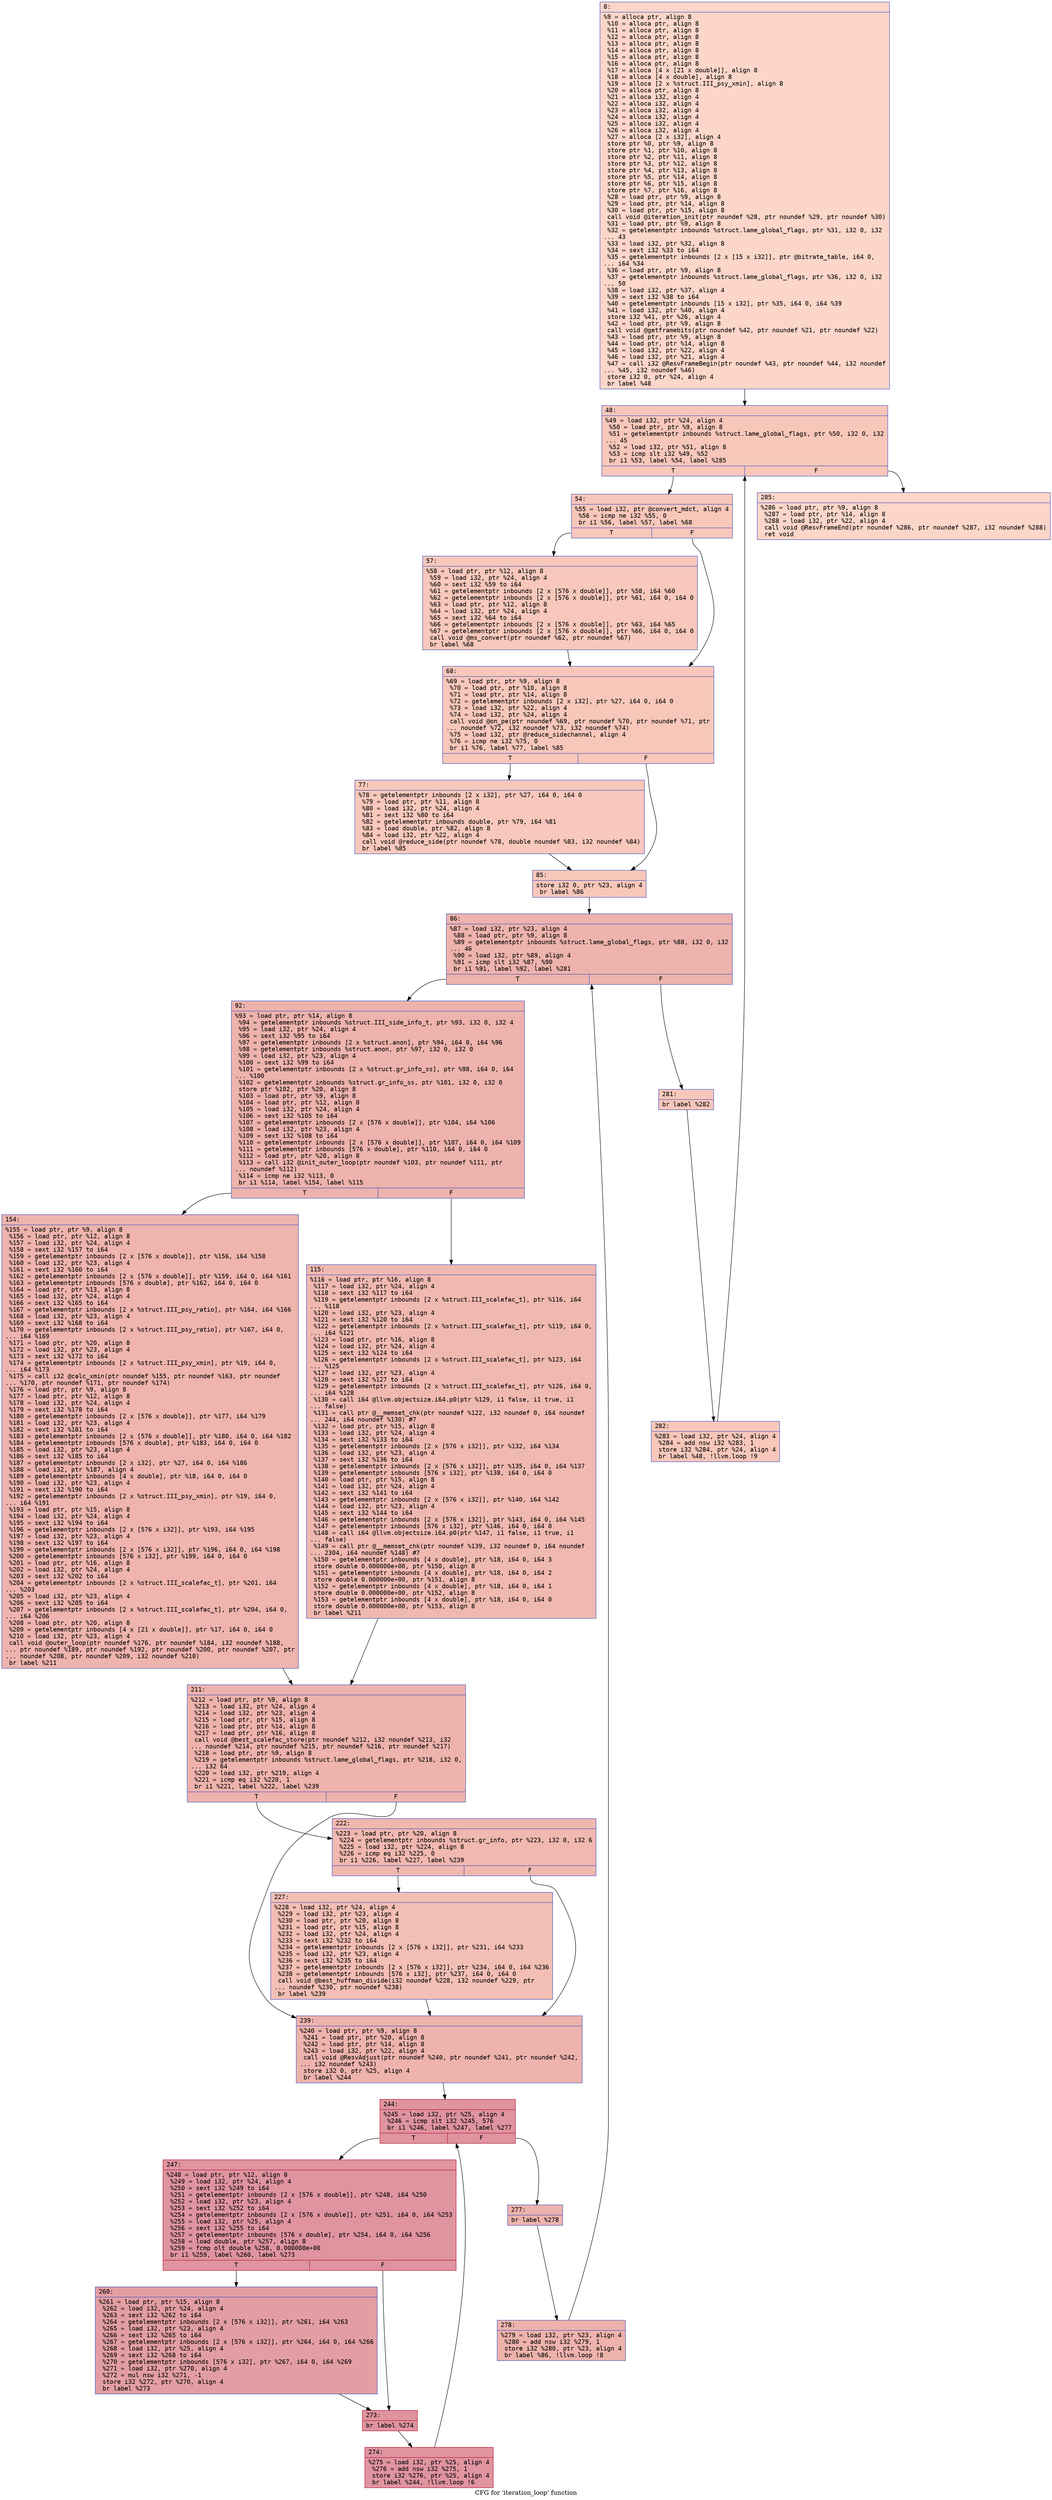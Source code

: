 digraph "CFG for 'iteration_loop' function" {
	label="CFG for 'iteration_loop' function";

	Node0x600000632120 [shape=record,color="#3d50c3ff", style=filled, fillcolor="#f6a38570" fontname="Courier",label="{8:\l|  %9 = alloca ptr, align 8\l  %10 = alloca ptr, align 8\l  %11 = alloca ptr, align 8\l  %12 = alloca ptr, align 8\l  %13 = alloca ptr, align 8\l  %14 = alloca ptr, align 8\l  %15 = alloca ptr, align 8\l  %16 = alloca ptr, align 8\l  %17 = alloca [4 x [21 x double]], align 8\l  %18 = alloca [4 x double], align 8\l  %19 = alloca [2 x %struct.III_psy_xmin], align 8\l  %20 = alloca ptr, align 8\l  %21 = alloca i32, align 4\l  %22 = alloca i32, align 4\l  %23 = alloca i32, align 4\l  %24 = alloca i32, align 4\l  %25 = alloca i32, align 4\l  %26 = alloca i32, align 4\l  %27 = alloca [2 x i32], align 4\l  store ptr %0, ptr %9, align 8\l  store ptr %1, ptr %10, align 8\l  store ptr %2, ptr %11, align 8\l  store ptr %3, ptr %12, align 8\l  store ptr %4, ptr %13, align 8\l  store ptr %5, ptr %14, align 8\l  store ptr %6, ptr %15, align 8\l  store ptr %7, ptr %16, align 8\l  %28 = load ptr, ptr %9, align 8\l  %29 = load ptr, ptr %14, align 8\l  %30 = load ptr, ptr %15, align 8\l  call void @iteration_init(ptr noundef %28, ptr noundef %29, ptr noundef %30)\l  %31 = load ptr, ptr %9, align 8\l  %32 = getelementptr inbounds %struct.lame_global_flags, ptr %31, i32 0, i32\l... 43\l  %33 = load i32, ptr %32, align 8\l  %34 = sext i32 %33 to i64\l  %35 = getelementptr inbounds [2 x [15 x i32]], ptr @bitrate_table, i64 0,\l... i64 %34\l  %36 = load ptr, ptr %9, align 8\l  %37 = getelementptr inbounds %struct.lame_global_flags, ptr %36, i32 0, i32\l... 50\l  %38 = load i32, ptr %37, align 4\l  %39 = sext i32 %38 to i64\l  %40 = getelementptr inbounds [15 x i32], ptr %35, i64 0, i64 %39\l  %41 = load i32, ptr %40, align 4\l  store i32 %41, ptr %26, align 4\l  %42 = load ptr, ptr %9, align 8\l  call void @getframebits(ptr noundef %42, ptr noundef %21, ptr noundef %22)\l  %43 = load ptr, ptr %9, align 8\l  %44 = load ptr, ptr %14, align 8\l  %45 = load i32, ptr %22, align 4\l  %46 = load i32, ptr %21, align 4\l  %47 = call i32 @ResvFrameBegin(ptr noundef %43, ptr noundef %44, i32 noundef\l... %45, i32 noundef %46)\l  store i32 0, ptr %24, align 4\l  br label %48\l}"];
	Node0x600000632120 -> Node0x600000632170[tooltip="8 -> 48\nProbability 100.00%" ];
	Node0x600000632170 [shape=record,color="#3d50c3ff", style=filled, fillcolor="#ec7f6370" fontname="Courier",label="{48:\l|  %49 = load i32, ptr %24, align 4\l  %50 = load ptr, ptr %9, align 8\l  %51 = getelementptr inbounds %struct.lame_global_flags, ptr %50, i32 0, i32\l... 45\l  %52 = load i32, ptr %51, align 8\l  %53 = icmp slt i32 %49, %52\l  br i1 %53, label %54, label %285\l|{<s0>T|<s1>F}}"];
	Node0x600000632170:s0 -> Node0x6000006321c0[tooltip="48 -> 54\nProbability 96.88%" ];
	Node0x600000632170:s1 -> Node0x6000006328a0[tooltip="48 -> 285\nProbability 3.12%" ];
	Node0x6000006321c0 [shape=record,color="#3d50c3ff", style=filled, fillcolor="#ec7f6370" fontname="Courier",label="{54:\l|  %55 = load i32, ptr @convert_mdct, align 4\l  %56 = icmp ne i32 %55, 0\l  br i1 %56, label %57, label %68\l|{<s0>T|<s1>F}}"];
	Node0x6000006321c0:s0 -> Node0x600000632210[tooltip="54 -> 57\nProbability 62.50%" ];
	Node0x6000006321c0:s1 -> Node0x600000632260[tooltip="54 -> 68\nProbability 37.50%" ];
	Node0x600000632210 [shape=record,color="#3d50c3ff", style=filled, fillcolor="#ed836670" fontname="Courier",label="{57:\l|  %58 = load ptr, ptr %12, align 8\l  %59 = load i32, ptr %24, align 4\l  %60 = sext i32 %59 to i64\l  %61 = getelementptr inbounds [2 x [576 x double]], ptr %58, i64 %60\l  %62 = getelementptr inbounds [2 x [576 x double]], ptr %61, i64 0, i64 0\l  %63 = load ptr, ptr %12, align 8\l  %64 = load i32, ptr %24, align 4\l  %65 = sext i32 %64 to i64\l  %66 = getelementptr inbounds [2 x [576 x double]], ptr %63, i64 %65\l  %67 = getelementptr inbounds [2 x [576 x double]], ptr %66, i64 0, i64 0\l  call void @ms_convert(ptr noundef %62, ptr noundef %67)\l  br label %68\l}"];
	Node0x600000632210 -> Node0x600000632260[tooltip="57 -> 68\nProbability 100.00%" ];
	Node0x600000632260 [shape=record,color="#3d50c3ff", style=filled, fillcolor="#ec7f6370" fontname="Courier",label="{68:\l|  %69 = load ptr, ptr %9, align 8\l  %70 = load ptr, ptr %10, align 8\l  %71 = load ptr, ptr %14, align 8\l  %72 = getelementptr inbounds [2 x i32], ptr %27, i64 0, i64 0\l  %73 = load i32, ptr %22, align 4\l  %74 = load i32, ptr %24, align 4\l  call void @on_pe(ptr noundef %69, ptr noundef %70, ptr noundef %71, ptr\l... noundef %72, i32 noundef %73, i32 noundef %74)\l  %75 = load i32, ptr @reduce_sidechannel, align 4\l  %76 = icmp ne i32 %75, 0\l  br i1 %76, label %77, label %85\l|{<s0>T|<s1>F}}"];
	Node0x600000632260:s0 -> Node0x6000006322b0[tooltip="68 -> 77\nProbability 62.50%" ];
	Node0x600000632260:s1 -> Node0x600000632300[tooltip="68 -> 85\nProbability 37.50%" ];
	Node0x6000006322b0 [shape=record,color="#3d50c3ff", style=filled, fillcolor="#ed836670" fontname="Courier",label="{77:\l|  %78 = getelementptr inbounds [2 x i32], ptr %27, i64 0, i64 0\l  %79 = load ptr, ptr %11, align 8\l  %80 = load i32, ptr %24, align 4\l  %81 = sext i32 %80 to i64\l  %82 = getelementptr inbounds double, ptr %79, i64 %81\l  %83 = load double, ptr %82, align 8\l  %84 = load i32, ptr %22, align 4\l  call void @reduce_side(ptr noundef %78, double noundef %83, i32 noundef %84)\l  br label %85\l}"];
	Node0x6000006322b0 -> Node0x600000632300[tooltip="77 -> 85\nProbability 100.00%" ];
	Node0x600000632300 [shape=record,color="#3d50c3ff", style=filled, fillcolor="#ec7f6370" fontname="Courier",label="{85:\l|  store i32 0, ptr %23, align 4\l  br label %86\l}"];
	Node0x600000632300 -> Node0x600000632350[tooltip="85 -> 86\nProbability 100.00%" ];
	Node0x600000632350 [shape=record,color="#3d50c3ff", style=filled, fillcolor="#d6524470" fontname="Courier",label="{86:\l|  %87 = load i32, ptr %23, align 4\l  %88 = load ptr, ptr %9, align 8\l  %89 = getelementptr inbounds %struct.lame_global_flags, ptr %88, i32 0, i32\l... 46\l  %90 = load i32, ptr %89, align 4\l  %91 = icmp slt i32 %87, %90\l  br i1 %91, label %92, label %281\l|{<s0>T|<s1>F}}"];
	Node0x600000632350:s0 -> Node0x6000006323a0[tooltip="86 -> 92\nProbability 96.88%" ];
	Node0x600000632350:s1 -> Node0x600000632800[tooltip="86 -> 281\nProbability 3.12%" ];
	Node0x6000006323a0 [shape=record,color="#3d50c3ff", style=filled, fillcolor="#d6524470" fontname="Courier",label="{92:\l|  %93 = load ptr, ptr %14, align 8\l  %94 = getelementptr inbounds %struct.III_side_info_t, ptr %93, i32 0, i32 4\l  %95 = load i32, ptr %24, align 4\l  %96 = sext i32 %95 to i64\l  %97 = getelementptr inbounds [2 x %struct.anon], ptr %94, i64 0, i64 %96\l  %98 = getelementptr inbounds %struct.anon, ptr %97, i32 0, i32 0\l  %99 = load i32, ptr %23, align 4\l  %100 = sext i32 %99 to i64\l  %101 = getelementptr inbounds [2 x %struct.gr_info_ss], ptr %98, i64 0, i64\l... %100\l  %102 = getelementptr inbounds %struct.gr_info_ss, ptr %101, i32 0, i32 0\l  store ptr %102, ptr %20, align 8\l  %103 = load ptr, ptr %9, align 8\l  %104 = load ptr, ptr %12, align 8\l  %105 = load i32, ptr %24, align 4\l  %106 = sext i32 %105 to i64\l  %107 = getelementptr inbounds [2 x [576 x double]], ptr %104, i64 %106\l  %108 = load i32, ptr %23, align 4\l  %109 = sext i32 %108 to i64\l  %110 = getelementptr inbounds [2 x [576 x double]], ptr %107, i64 0, i64 %109\l  %111 = getelementptr inbounds [576 x double], ptr %110, i64 0, i64 0\l  %112 = load ptr, ptr %20, align 8\l  %113 = call i32 @init_outer_loop(ptr noundef %103, ptr noundef %111, ptr\l... noundef %112)\l  %114 = icmp ne i32 %113, 0\l  br i1 %114, label %154, label %115\l|{<s0>T|<s1>F}}"];
	Node0x6000006323a0:s0 -> Node0x600000632440[tooltip="92 -> 154\nProbability 62.50%" ];
	Node0x6000006323a0:s1 -> Node0x6000006323f0[tooltip="92 -> 115\nProbability 37.50%" ];
	Node0x6000006323f0 [shape=record,color="#3d50c3ff", style=filled, fillcolor="#de614d70" fontname="Courier",label="{115:\l|  %116 = load ptr, ptr %16, align 8\l  %117 = load i32, ptr %24, align 4\l  %118 = sext i32 %117 to i64\l  %119 = getelementptr inbounds [2 x %struct.III_scalefac_t], ptr %116, i64\l... %118\l  %120 = load i32, ptr %23, align 4\l  %121 = sext i32 %120 to i64\l  %122 = getelementptr inbounds [2 x %struct.III_scalefac_t], ptr %119, i64 0,\l... i64 %121\l  %123 = load ptr, ptr %16, align 8\l  %124 = load i32, ptr %24, align 4\l  %125 = sext i32 %124 to i64\l  %126 = getelementptr inbounds [2 x %struct.III_scalefac_t], ptr %123, i64\l... %125\l  %127 = load i32, ptr %23, align 4\l  %128 = sext i32 %127 to i64\l  %129 = getelementptr inbounds [2 x %struct.III_scalefac_t], ptr %126, i64 0,\l... i64 %128\l  %130 = call i64 @llvm.objectsize.i64.p0(ptr %129, i1 false, i1 true, i1\l... false)\l  %131 = call ptr @__memset_chk(ptr noundef %122, i32 noundef 0, i64 noundef\l... 244, i64 noundef %130) #7\l  %132 = load ptr, ptr %15, align 8\l  %133 = load i32, ptr %24, align 4\l  %134 = sext i32 %133 to i64\l  %135 = getelementptr inbounds [2 x [576 x i32]], ptr %132, i64 %134\l  %136 = load i32, ptr %23, align 4\l  %137 = sext i32 %136 to i64\l  %138 = getelementptr inbounds [2 x [576 x i32]], ptr %135, i64 0, i64 %137\l  %139 = getelementptr inbounds [576 x i32], ptr %138, i64 0, i64 0\l  %140 = load ptr, ptr %15, align 8\l  %141 = load i32, ptr %24, align 4\l  %142 = sext i32 %141 to i64\l  %143 = getelementptr inbounds [2 x [576 x i32]], ptr %140, i64 %142\l  %144 = load i32, ptr %23, align 4\l  %145 = sext i32 %144 to i64\l  %146 = getelementptr inbounds [2 x [576 x i32]], ptr %143, i64 0, i64 %145\l  %147 = getelementptr inbounds [576 x i32], ptr %146, i64 0, i64 0\l  %148 = call i64 @llvm.objectsize.i64.p0(ptr %147, i1 false, i1 true, i1\l... false)\l  %149 = call ptr @__memset_chk(ptr noundef %139, i32 noundef 0, i64 noundef\l... 2304, i64 noundef %148) #7\l  %150 = getelementptr inbounds [4 x double], ptr %18, i64 0, i64 3\l  store double 0.000000e+00, ptr %150, align 8\l  %151 = getelementptr inbounds [4 x double], ptr %18, i64 0, i64 2\l  store double 0.000000e+00, ptr %151, align 8\l  %152 = getelementptr inbounds [4 x double], ptr %18, i64 0, i64 1\l  store double 0.000000e+00, ptr %152, align 8\l  %153 = getelementptr inbounds [4 x double], ptr %18, i64 0, i64 0\l  store double 0.000000e+00, ptr %153, align 8\l  br label %211\l}"];
	Node0x6000006323f0 -> Node0x600000632490[tooltip="115 -> 211\nProbability 100.00%" ];
	Node0x600000632440 [shape=record,color="#3d50c3ff", style=filled, fillcolor="#d8564670" fontname="Courier",label="{154:\l|  %155 = load ptr, ptr %9, align 8\l  %156 = load ptr, ptr %12, align 8\l  %157 = load i32, ptr %24, align 4\l  %158 = sext i32 %157 to i64\l  %159 = getelementptr inbounds [2 x [576 x double]], ptr %156, i64 %158\l  %160 = load i32, ptr %23, align 4\l  %161 = sext i32 %160 to i64\l  %162 = getelementptr inbounds [2 x [576 x double]], ptr %159, i64 0, i64 %161\l  %163 = getelementptr inbounds [576 x double], ptr %162, i64 0, i64 0\l  %164 = load ptr, ptr %13, align 8\l  %165 = load i32, ptr %24, align 4\l  %166 = sext i32 %165 to i64\l  %167 = getelementptr inbounds [2 x %struct.III_psy_ratio], ptr %164, i64 %166\l  %168 = load i32, ptr %23, align 4\l  %169 = sext i32 %168 to i64\l  %170 = getelementptr inbounds [2 x %struct.III_psy_ratio], ptr %167, i64 0,\l... i64 %169\l  %171 = load ptr, ptr %20, align 8\l  %172 = load i32, ptr %23, align 4\l  %173 = sext i32 %172 to i64\l  %174 = getelementptr inbounds [2 x %struct.III_psy_xmin], ptr %19, i64 0,\l... i64 %173\l  %175 = call i32 @calc_xmin(ptr noundef %155, ptr noundef %163, ptr noundef\l... %170, ptr noundef %171, ptr noundef %174)\l  %176 = load ptr, ptr %9, align 8\l  %177 = load ptr, ptr %12, align 8\l  %178 = load i32, ptr %24, align 4\l  %179 = sext i32 %178 to i64\l  %180 = getelementptr inbounds [2 x [576 x double]], ptr %177, i64 %179\l  %181 = load i32, ptr %23, align 4\l  %182 = sext i32 %181 to i64\l  %183 = getelementptr inbounds [2 x [576 x double]], ptr %180, i64 0, i64 %182\l  %184 = getelementptr inbounds [576 x double], ptr %183, i64 0, i64 0\l  %185 = load i32, ptr %23, align 4\l  %186 = sext i32 %185 to i64\l  %187 = getelementptr inbounds [2 x i32], ptr %27, i64 0, i64 %186\l  %188 = load i32, ptr %187, align 4\l  %189 = getelementptr inbounds [4 x double], ptr %18, i64 0, i64 0\l  %190 = load i32, ptr %23, align 4\l  %191 = sext i32 %190 to i64\l  %192 = getelementptr inbounds [2 x %struct.III_psy_xmin], ptr %19, i64 0,\l... i64 %191\l  %193 = load ptr, ptr %15, align 8\l  %194 = load i32, ptr %24, align 4\l  %195 = sext i32 %194 to i64\l  %196 = getelementptr inbounds [2 x [576 x i32]], ptr %193, i64 %195\l  %197 = load i32, ptr %23, align 4\l  %198 = sext i32 %197 to i64\l  %199 = getelementptr inbounds [2 x [576 x i32]], ptr %196, i64 0, i64 %198\l  %200 = getelementptr inbounds [576 x i32], ptr %199, i64 0, i64 0\l  %201 = load ptr, ptr %16, align 8\l  %202 = load i32, ptr %24, align 4\l  %203 = sext i32 %202 to i64\l  %204 = getelementptr inbounds [2 x %struct.III_scalefac_t], ptr %201, i64\l... %203\l  %205 = load i32, ptr %23, align 4\l  %206 = sext i32 %205 to i64\l  %207 = getelementptr inbounds [2 x %struct.III_scalefac_t], ptr %204, i64 0,\l... i64 %206\l  %208 = load ptr, ptr %20, align 8\l  %209 = getelementptr inbounds [4 x [21 x double]], ptr %17, i64 0, i64 0\l  %210 = load i32, ptr %23, align 4\l  call void @outer_loop(ptr noundef %176, ptr noundef %184, i32 noundef %188,\l... ptr noundef %189, ptr noundef %192, ptr noundef %200, ptr noundef %207, ptr\l... noundef %208, ptr noundef %209, i32 noundef %210)\l  br label %211\l}"];
	Node0x600000632440 -> Node0x600000632490[tooltip="154 -> 211\nProbability 100.00%" ];
	Node0x600000632490 [shape=record,color="#3d50c3ff", style=filled, fillcolor="#d6524470" fontname="Courier",label="{211:\l|  %212 = load ptr, ptr %9, align 8\l  %213 = load i32, ptr %24, align 4\l  %214 = load i32, ptr %23, align 4\l  %215 = load ptr, ptr %15, align 8\l  %216 = load ptr, ptr %14, align 8\l  %217 = load ptr, ptr %16, align 8\l  call void @best_scalefac_store(ptr noundef %212, i32 noundef %213, i32\l... noundef %214, ptr noundef %215, ptr noundef %216, ptr noundef %217)\l  %218 = load ptr, ptr %9, align 8\l  %219 = getelementptr inbounds %struct.lame_global_flags, ptr %218, i32 0,\l... i32 64\l  %220 = load i32, ptr %219, align 4\l  %221 = icmp eq i32 %220, 1\l  br i1 %221, label %222, label %239\l|{<s0>T|<s1>F}}"];
	Node0x600000632490:s0 -> Node0x6000006324e0[tooltip="211 -> 222\nProbability 50.00%" ];
	Node0x600000632490:s1 -> Node0x600000632580[tooltip="211 -> 239\nProbability 50.00%" ];
	Node0x6000006324e0 [shape=record,color="#3d50c3ff", style=filled, fillcolor="#dc5d4a70" fontname="Courier",label="{222:\l|  %223 = load ptr, ptr %20, align 8\l  %224 = getelementptr inbounds %struct.gr_info, ptr %223, i32 0, i32 6\l  %225 = load i32, ptr %224, align 8\l  %226 = icmp eq i32 %225, 0\l  br i1 %226, label %227, label %239\l|{<s0>T|<s1>F}}"];
	Node0x6000006324e0:s0 -> Node0x600000632530[tooltip="222 -> 227\nProbability 37.50%" ];
	Node0x6000006324e0:s1 -> Node0x600000632580[tooltip="222 -> 239\nProbability 62.50%" ];
	Node0x600000632530 [shape=record,color="#3d50c3ff", style=filled, fillcolor="#e36c5570" fontname="Courier",label="{227:\l|  %228 = load i32, ptr %24, align 4\l  %229 = load i32, ptr %23, align 4\l  %230 = load ptr, ptr %20, align 8\l  %231 = load ptr, ptr %15, align 8\l  %232 = load i32, ptr %24, align 4\l  %233 = sext i32 %232 to i64\l  %234 = getelementptr inbounds [2 x [576 x i32]], ptr %231, i64 %233\l  %235 = load i32, ptr %23, align 4\l  %236 = sext i32 %235 to i64\l  %237 = getelementptr inbounds [2 x [576 x i32]], ptr %234, i64 0, i64 %236\l  %238 = getelementptr inbounds [576 x i32], ptr %237, i64 0, i64 0\l  call void @best_huffman_divide(i32 noundef %228, i32 noundef %229, ptr\l... noundef %230, ptr noundef %238)\l  br label %239\l}"];
	Node0x600000632530 -> Node0x600000632580[tooltip="227 -> 239\nProbability 100.00%" ];
	Node0x600000632580 [shape=record,color="#3d50c3ff", style=filled, fillcolor="#d6524470" fontname="Courier",label="{239:\l|  %240 = load ptr, ptr %9, align 8\l  %241 = load ptr, ptr %20, align 8\l  %242 = load ptr, ptr %14, align 8\l  %243 = load i32, ptr %22, align 4\l  call void @ResvAdjust(ptr noundef %240, ptr noundef %241, ptr noundef %242,\l... i32 noundef %243)\l  store i32 0, ptr %25, align 4\l  br label %244\l}"];
	Node0x600000632580 -> Node0x6000006325d0[tooltip="239 -> 244\nProbability 100.00%" ];
	Node0x6000006325d0 [shape=record,color="#b70d28ff", style=filled, fillcolor="#b70d2870" fontname="Courier",label="{244:\l|  %245 = load i32, ptr %25, align 4\l  %246 = icmp slt i32 %245, 576\l  br i1 %246, label %247, label %277\l|{<s0>T|<s1>F}}"];
	Node0x6000006325d0:s0 -> Node0x600000632620[tooltip="244 -> 247\nProbability 96.88%" ];
	Node0x6000006325d0:s1 -> Node0x600000632760[tooltip="244 -> 277\nProbability 3.12%" ];
	Node0x600000632620 [shape=record,color="#b70d28ff", style=filled, fillcolor="#b70d2870" fontname="Courier",label="{247:\l|  %248 = load ptr, ptr %12, align 8\l  %249 = load i32, ptr %24, align 4\l  %250 = sext i32 %249 to i64\l  %251 = getelementptr inbounds [2 x [576 x double]], ptr %248, i64 %250\l  %252 = load i32, ptr %23, align 4\l  %253 = sext i32 %252 to i64\l  %254 = getelementptr inbounds [2 x [576 x double]], ptr %251, i64 0, i64 %253\l  %255 = load i32, ptr %25, align 4\l  %256 = sext i32 %255 to i64\l  %257 = getelementptr inbounds [576 x double], ptr %254, i64 0, i64 %256\l  %258 = load double, ptr %257, align 8\l  %259 = fcmp olt double %258, 0.000000e+00\l  br i1 %259, label %260, label %273\l|{<s0>T|<s1>F}}"];
	Node0x600000632620:s0 -> Node0x600000632670[tooltip="247 -> 260\nProbability 50.00%" ];
	Node0x600000632620:s1 -> Node0x6000006326c0[tooltip="247 -> 273\nProbability 50.00%" ];
	Node0x600000632670 [shape=record,color="#3d50c3ff", style=filled, fillcolor="#be242e70" fontname="Courier",label="{260:\l|  %261 = load ptr, ptr %15, align 8\l  %262 = load i32, ptr %24, align 4\l  %263 = sext i32 %262 to i64\l  %264 = getelementptr inbounds [2 x [576 x i32]], ptr %261, i64 %263\l  %265 = load i32, ptr %23, align 4\l  %266 = sext i32 %265 to i64\l  %267 = getelementptr inbounds [2 x [576 x i32]], ptr %264, i64 0, i64 %266\l  %268 = load i32, ptr %25, align 4\l  %269 = sext i32 %268 to i64\l  %270 = getelementptr inbounds [576 x i32], ptr %267, i64 0, i64 %269\l  %271 = load i32, ptr %270, align 4\l  %272 = mul nsw i32 %271, -1\l  store i32 %272, ptr %270, align 4\l  br label %273\l}"];
	Node0x600000632670 -> Node0x6000006326c0[tooltip="260 -> 273\nProbability 100.00%" ];
	Node0x6000006326c0 [shape=record,color="#b70d28ff", style=filled, fillcolor="#b70d2870" fontname="Courier",label="{273:\l|  br label %274\l}"];
	Node0x6000006326c0 -> Node0x600000632710[tooltip="273 -> 274\nProbability 100.00%" ];
	Node0x600000632710 [shape=record,color="#b70d28ff", style=filled, fillcolor="#b70d2870" fontname="Courier",label="{274:\l|  %275 = load i32, ptr %25, align 4\l  %276 = add nsw i32 %275, 1\l  store i32 %276, ptr %25, align 4\l  br label %244, !llvm.loop !6\l}"];
	Node0x600000632710 -> Node0x6000006325d0[tooltip="274 -> 244\nProbability 100.00%" ];
	Node0x600000632760 [shape=record,color="#3d50c3ff", style=filled, fillcolor="#d6524470" fontname="Courier",label="{277:\l|  br label %278\l}"];
	Node0x600000632760 -> Node0x6000006327b0[tooltip="277 -> 278\nProbability 100.00%" ];
	Node0x6000006327b0 [shape=record,color="#3d50c3ff", style=filled, fillcolor="#d6524470" fontname="Courier",label="{278:\l|  %279 = load i32, ptr %23, align 4\l  %280 = add nsw i32 %279, 1\l  store i32 %280, ptr %23, align 4\l  br label %86, !llvm.loop !8\l}"];
	Node0x6000006327b0 -> Node0x600000632350[tooltip="278 -> 86\nProbability 100.00%" ];
	Node0x600000632800 [shape=record,color="#3d50c3ff", style=filled, fillcolor="#ec7f6370" fontname="Courier",label="{281:\l|  br label %282\l}"];
	Node0x600000632800 -> Node0x600000632850[tooltip="281 -> 282\nProbability 100.00%" ];
	Node0x600000632850 [shape=record,color="#3d50c3ff", style=filled, fillcolor="#ec7f6370" fontname="Courier",label="{282:\l|  %283 = load i32, ptr %24, align 4\l  %284 = add nsw i32 %283, 1\l  store i32 %284, ptr %24, align 4\l  br label %48, !llvm.loop !9\l}"];
	Node0x600000632850 -> Node0x600000632170[tooltip="282 -> 48\nProbability 100.00%" ];
	Node0x6000006328a0 [shape=record,color="#3d50c3ff", style=filled, fillcolor="#f6a38570" fontname="Courier",label="{285:\l|  %286 = load ptr, ptr %9, align 8\l  %287 = load ptr, ptr %14, align 8\l  %288 = load i32, ptr %22, align 4\l  call void @ResvFrameEnd(ptr noundef %286, ptr noundef %287, i32 noundef %288)\l  ret void\l}"];
}
